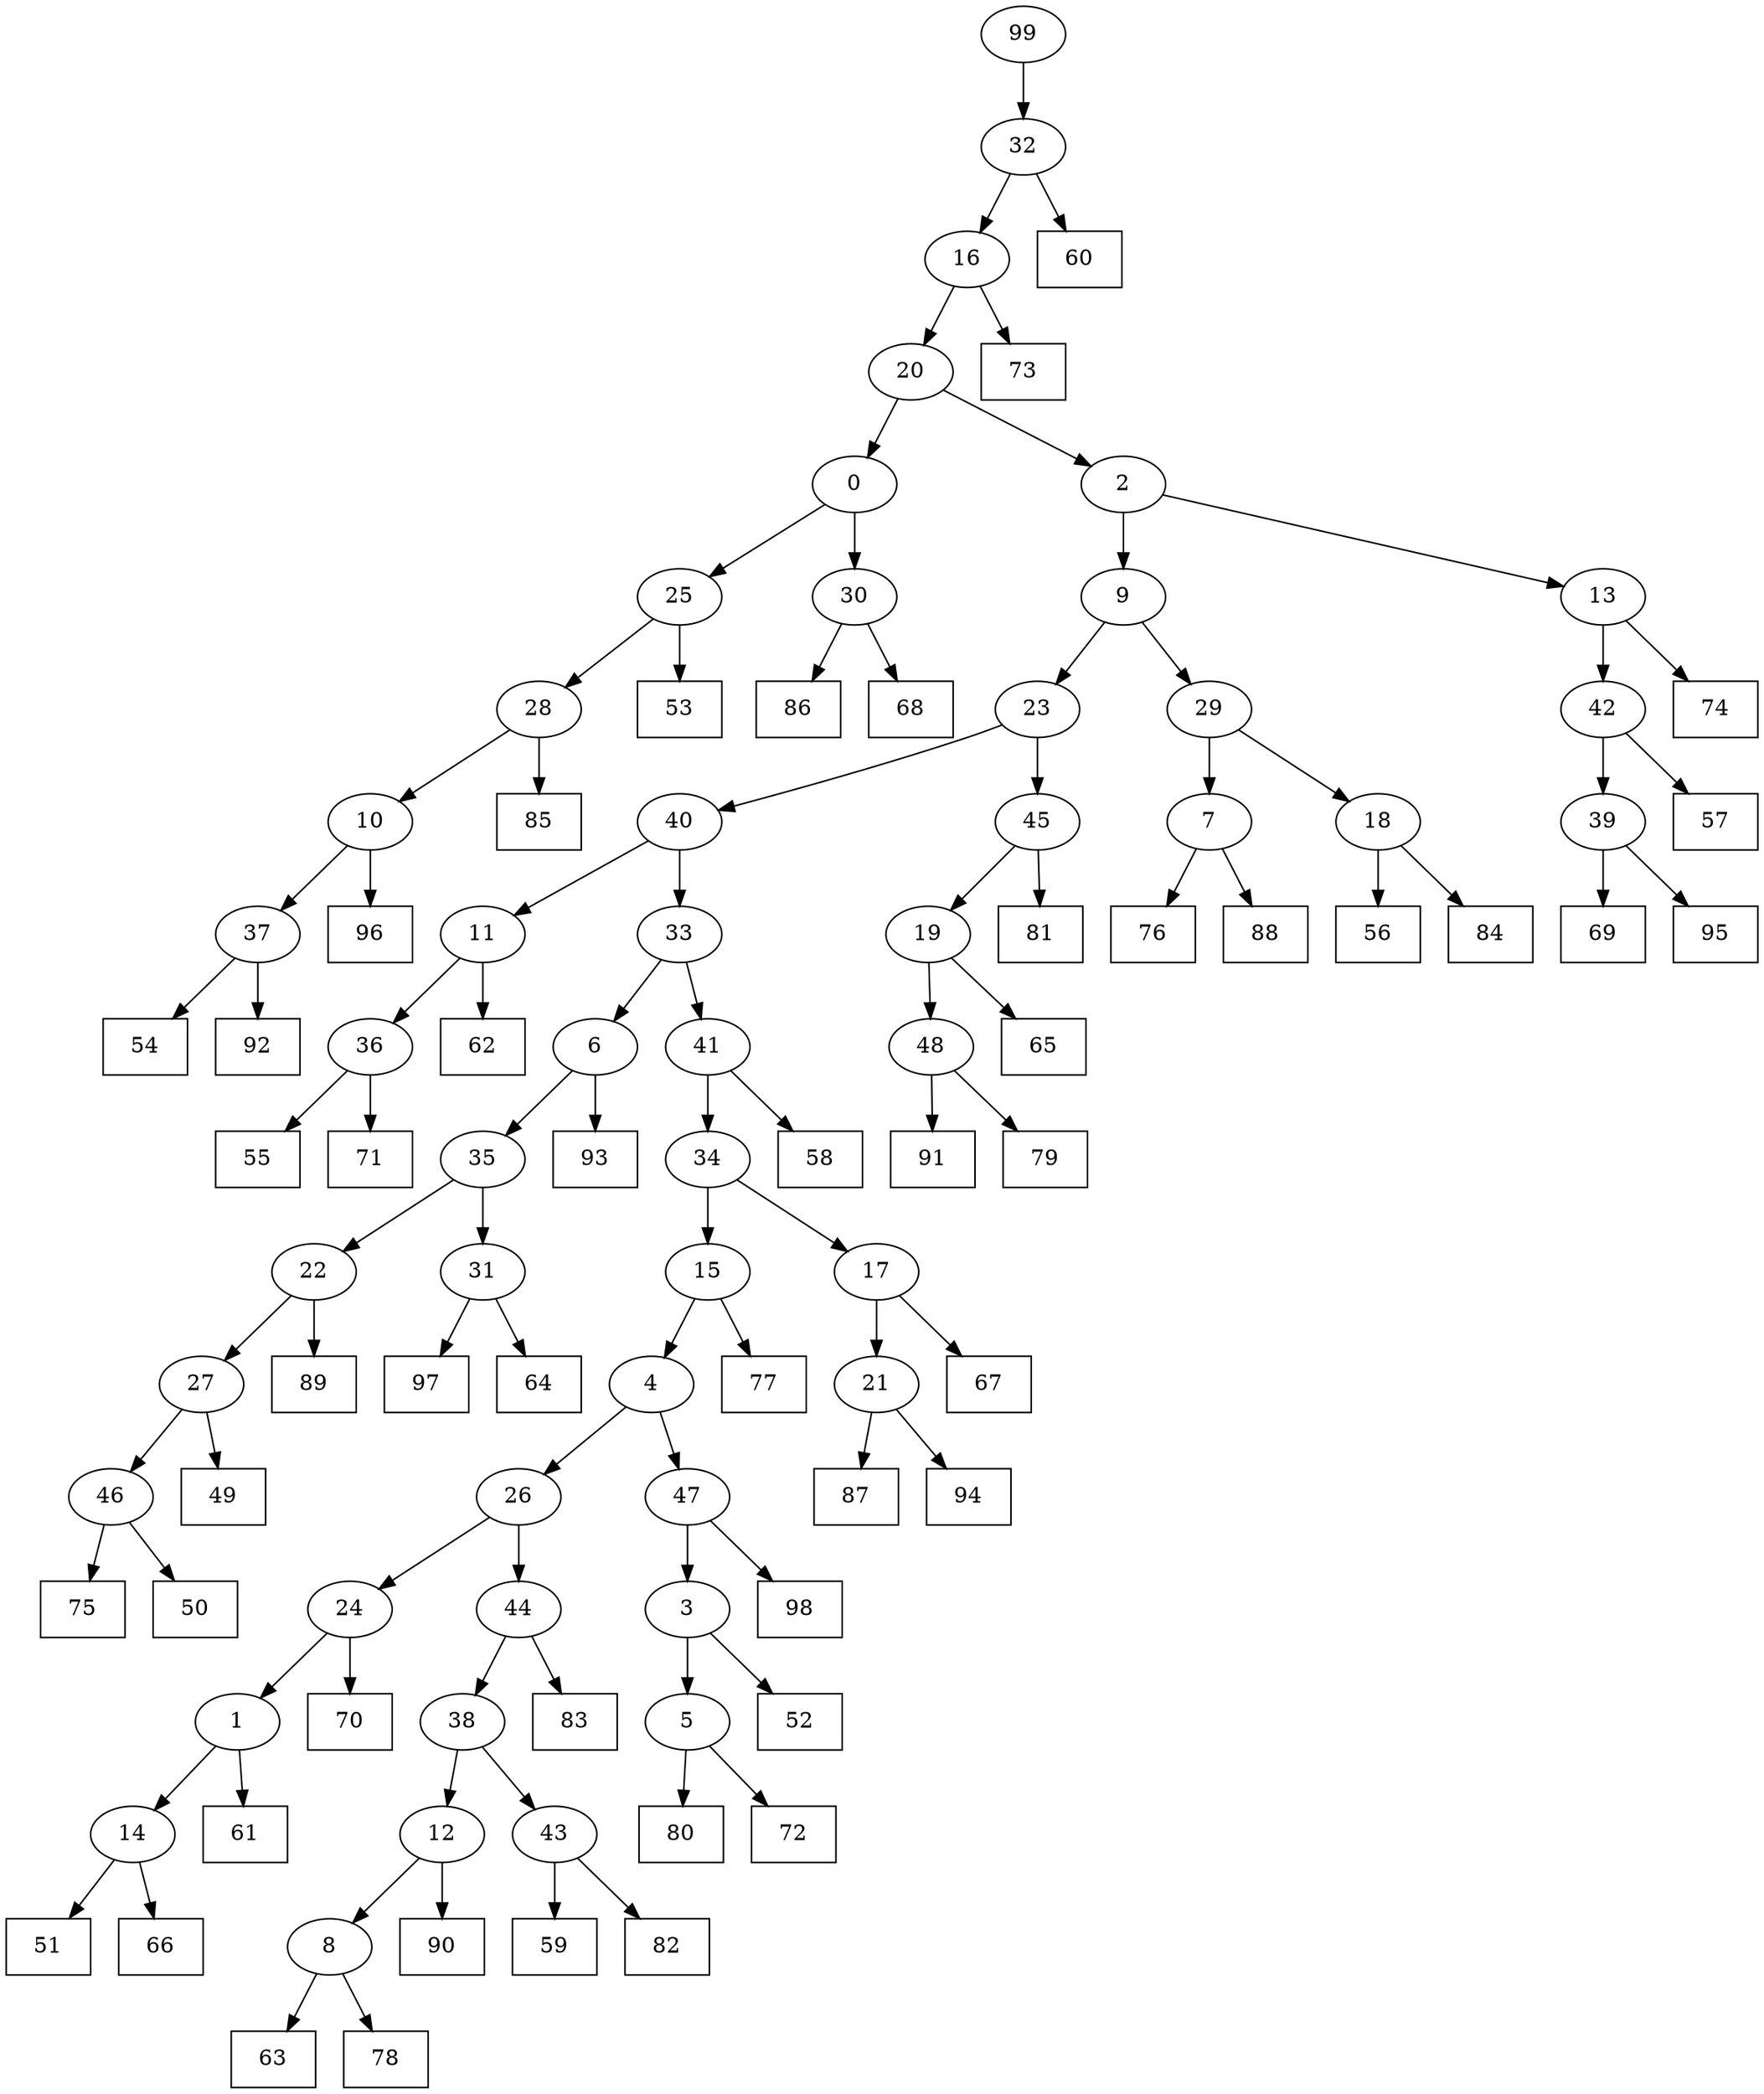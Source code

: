 digraph G {
0[label="0"];
1[label="1"];
2[label="2"];
3[label="3"];
4[label="4"];
5[label="5"];
6[label="6"];
7[label="7"];
8[label="8"];
9[label="9"];
10[label="10"];
11[label="11"];
12[label="12"];
13[label="13"];
14[label="14"];
15[label="15"];
16[label="16"];
17[label="17"];
18[label="18"];
19[label="19"];
20[label="20"];
21[label="21"];
22[label="22"];
23[label="23"];
24[label="24"];
25[label="25"];
26[label="26"];
27[label="27"];
28[label="28"];
29[label="29"];
30[label="30"];
31[label="31"];
32[label="32"];
33[label="33"];
34[label="34"];
35[label="35"];
36[label="36"];
37[label="37"];
38[label="38"];
39[label="39"];
40[label="40"];
41[label="41"];
42[label="42"];
43[label="43"];
44[label="44"];
45[label="45"];
46[label="46"];
47[label="47"];
48[label="48"];
49[shape=box,label="61"];
50[shape=box,label="83"];
51[shape=box,label="89"];
52[shape=box,label="63"];
53[shape=box,label="51"];
54[shape=box,label="76"];
55[shape=box,label="98"];
56[shape=box,label="66"];
57[shape=box,label="86"];
58[shape=box,label="80"];
59[shape=box,label="91"];
60[shape=box,label="58"];
61[shape=box,label="75"];
62[shape=box,label="68"];
63[shape=box,label="57"];
64[shape=box,label="56"];
65[shape=box,label="87"];
66[shape=box,label="93"];
67[shape=box,label="85"];
68[shape=box,label="79"];
69[shape=box,label="90"];
70[shape=box,label="96"];
71[shape=box,label="84"];
72[shape=box,label="72"];
73[shape=box,label="54"];
74[shape=box,label="50"];
75[shape=box,label="78"];
76[shape=box,label="53"];
77[shape=box,label="49"];
78[shape=box,label="70"];
79[shape=box,label="59"];
80[shape=box,label="94"];
81[shape=box,label="73"];
82[shape=box,label="69"];
83[shape=box,label="97"];
84[shape=box,label="88"];
85[shape=box,label="55"];
86[shape=box,label="81"];
87[shape=box,label="65"];
88[shape=box,label="52"];
89[shape=box,label="67"];
90[shape=box,label="62"];
91[shape=box,label="77"];
92[shape=box,label="95"];
93[shape=box,label="82"];
94[shape=box,label="71"];
95[shape=box,label="74"];
96[shape=box,label="92"];
97[shape=box,label="60"];
98[shape=box,label="64"];
99[label="99"];
31->83 ;
36->85 ;
36->94 ;
48->68 ;
43->79 ;
27->77 ;
46->74 ;
48->59 ;
30->57 ;
7->54 ;
42->63 ;
13->42 ;
21->80 ;
14->53 ;
19->48 ;
39->92 ;
45->86 ;
1->14 ;
14->56 ;
12->8 ;
8->75 ;
32->97 ;
2->13 ;
23->40 ;
5->58 ;
7->84 ;
40->33 ;
33->6 ;
6->35 ;
19->87 ;
0->30 ;
9->23 ;
2->9 ;
33->41 ;
41->60 ;
4->26 ;
30->62 ;
5->72 ;
15->91 ;
28->10 ;
10->37 ;
13->95 ;
26->44 ;
44->50 ;
24->78 ;
15->4 ;
37->96 ;
23->45 ;
45->19 ;
3->88 ;
99->32 ;
44->38 ;
38->43 ;
43->93 ;
1->49 ;
41->34 ;
16->81 ;
16->20 ;
25->28 ;
28->67 ;
20->0 ;
27->46 ;
8->52 ;
11->90 ;
39->82 ;
29->18 ;
18->64 ;
42->39 ;
4->47 ;
47->55 ;
18->71 ;
35->31 ;
31->98 ;
32->16 ;
47->3 ;
3->5 ;
10->70 ;
40->11 ;
11->36 ;
46->61 ;
26->24 ;
24->1 ;
20->2 ;
38->12 ;
6->66 ;
0->25 ;
25->76 ;
12->69 ;
35->22 ;
22->51 ;
22->27 ;
9->29 ;
29->7 ;
34->15 ;
17->21 ;
21->65 ;
37->73 ;
34->17 ;
17->89 ;
}

